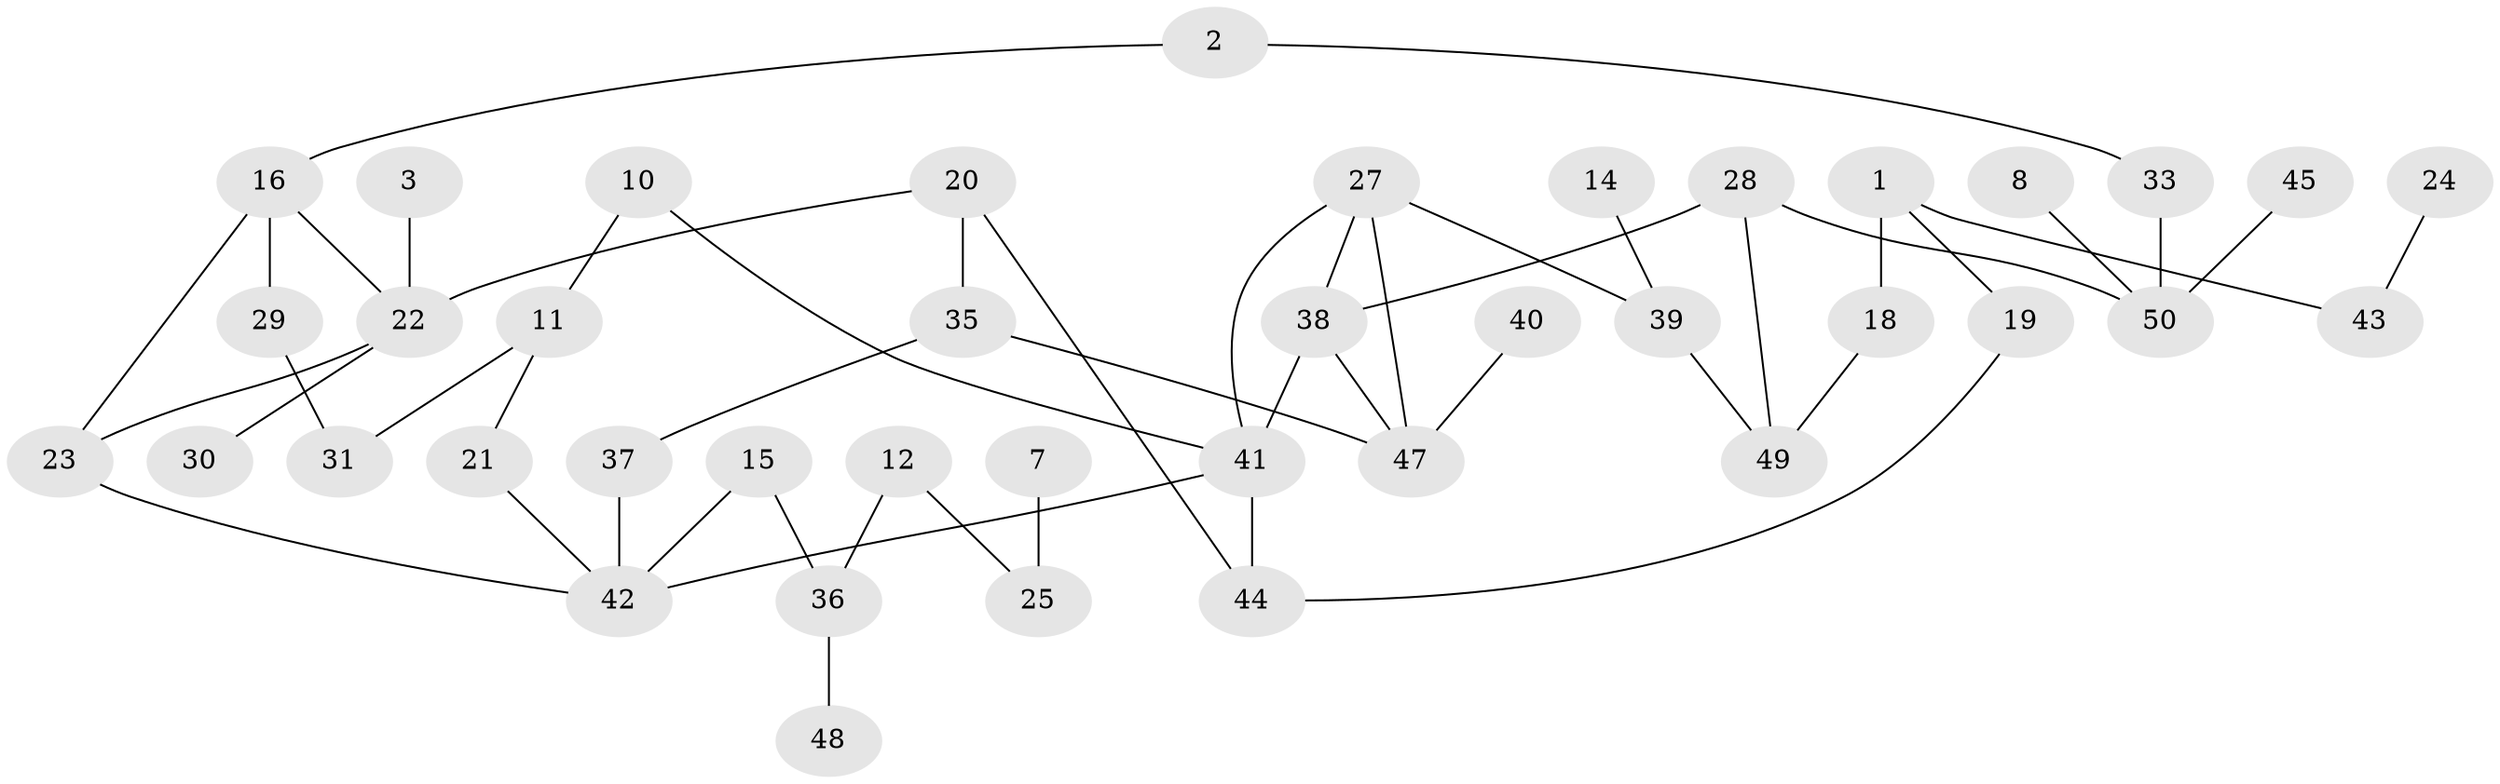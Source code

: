 // original degree distribution, {4: 0.09859154929577464, 1: 0.22535211267605634, 3: 0.18309859154929578, 2: 0.29577464788732394, 0: 0.14084507042253522, 6: 0.014084507042253521, 5: 0.04225352112676056}
// Generated by graph-tools (version 1.1) at 2025/35/03/04/25 23:35:53]
// undirected, 40 vertices, 50 edges
graph export_dot {
  node [color=gray90,style=filled];
  1;
  2;
  3;
  7;
  8;
  10;
  11;
  12;
  14;
  15;
  16;
  18;
  19;
  20;
  21;
  22;
  23;
  24;
  25;
  27;
  28;
  29;
  30;
  31;
  33;
  35;
  36;
  37;
  38;
  39;
  40;
  41;
  42;
  43;
  44;
  45;
  47;
  48;
  49;
  50;
  1 -- 18 [weight=1.0];
  1 -- 19 [weight=1.0];
  1 -- 43 [weight=1.0];
  2 -- 16 [weight=1.0];
  2 -- 33 [weight=1.0];
  3 -- 22 [weight=1.0];
  7 -- 25 [weight=1.0];
  8 -- 50 [weight=1.0];
  10 -- 11 [weight=1.0];
  10 -- 41 [weight=1.0];
  11 -- 21 [weight=1.0];
  11 -- 31 [weight=1.0];
  12 -- 25 [weight=1.0];
  12 -- 36 [weight=1.0];
  14 -- 39 [weight=1.0];
  15 -- 36 [weight=1.0];
  15 -- 42 [weight=1.0];
  16 -- 22 [weight=1.0];
  16 -- 23 [weight=1.0];
  16 -- 29 [weight=1.0];
  18 -- 49 [weight=1.0];
  19 -- 44 [weight=1.0];
  20 -- 22 [weight=1.0];
  20 -- 35 [weight=1.0];
  20 -- 44 [weight=1.0];
  21 -- 42 [weight=1.0];
  22 -- 23 [weight=1.0];
  22 -- 30 [weight=1.0];
  23 -- 42 [weight=1.0];
  24 -- 43 [weight=1.0];
  27 -- 38 [weight=1.0];
  27 -- 39 [weight=1.0];
  27 -- 41 [weight=1.0];
  27 -- 47 [weight=1.0];
  28 -- 38 [weight=2.0];
  28 -- 49 [weight=1.0];
  28 -- 50 [weight=1.0];
  29 -- 31 [weight=2.0];
  33 -- 50 [weight=1.0];
  35 -- 37 [weight=1.0];
  35 -- 47 [weight=1.0];
  36 -- 48 [weight=1.0];
  37 -- 42 [weight=1.0];
  38 -- 41 [weight=1.0];
  38 -- 47 [weight=1.0];
  39 -- 49 [weight=1.0];
  40 -- 47 [weight=1.0];
  41 -- 42 [weight=1.0];
  41 -- 44 [weight=1.0];
  45 -- 50 [weight=1.0];
}
